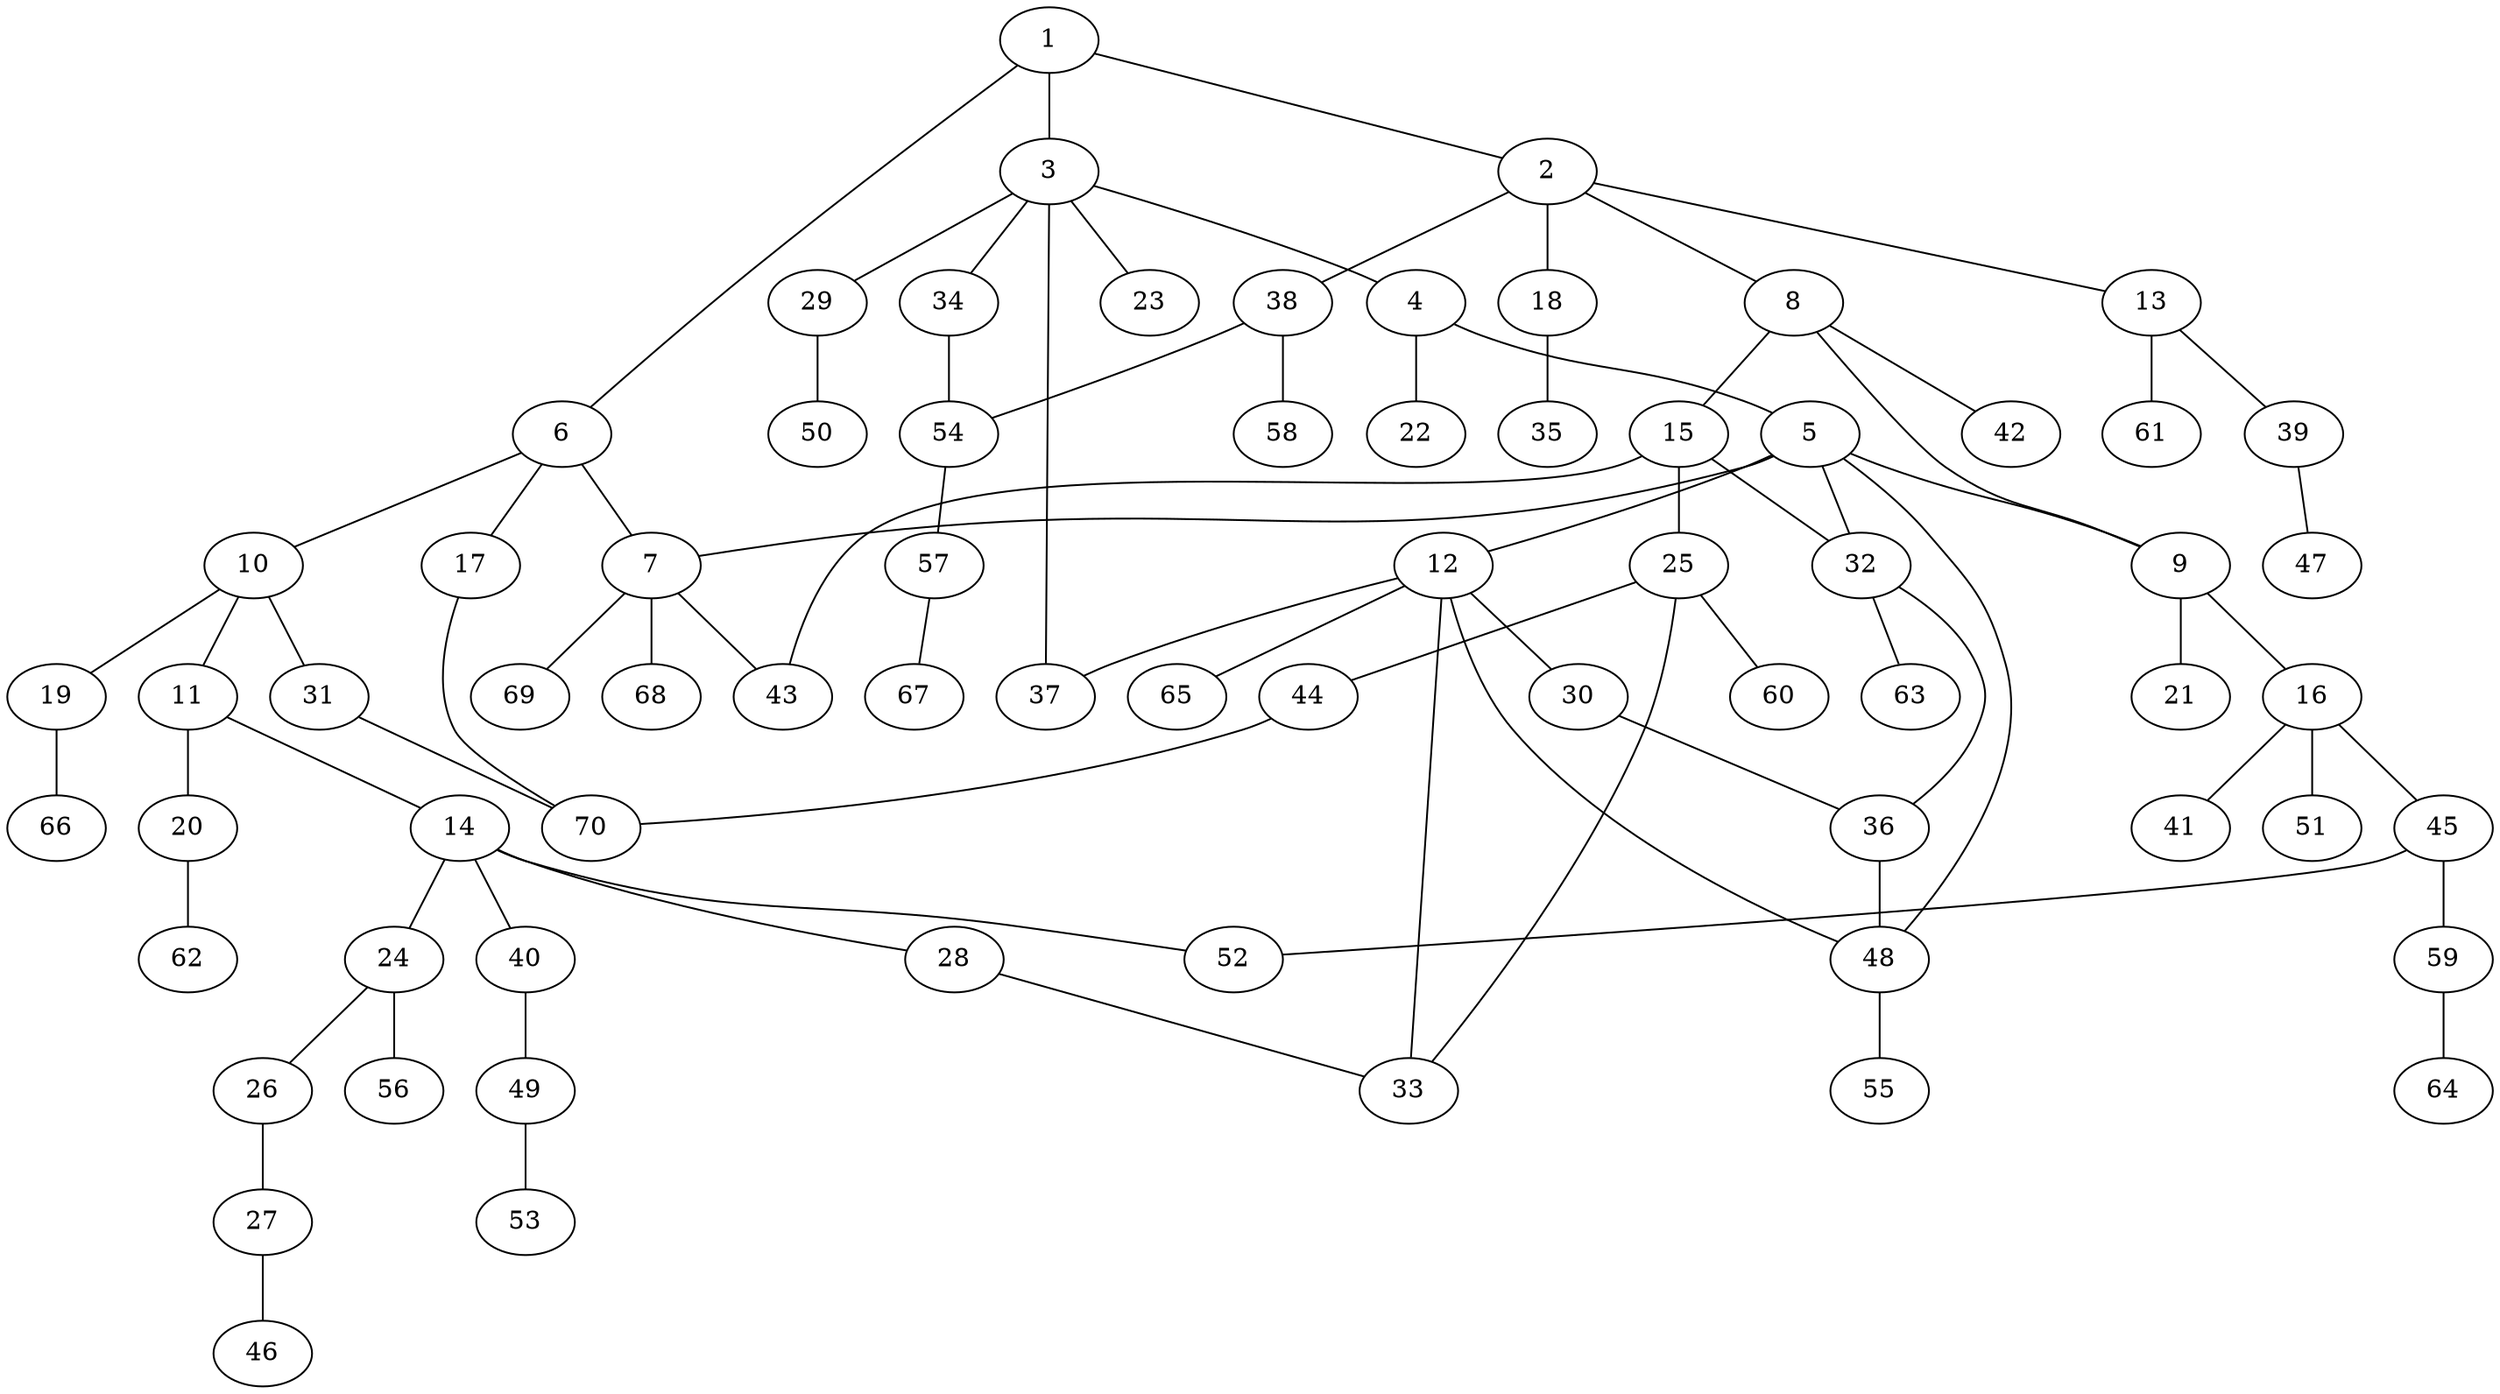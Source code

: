 graph graphname {1--2
1--3
1--6
2--8
2--13
2--18
2--38
3--4
3--23
3--29
3--34
3--37
4--5
4--22
5--7
5--9
5--12
5--32
5--48
6--7
6--10
6--17
7--43
7--68
7--69
8--9
8--15
8--42
9--16
9--21
10--11
10--19
10--31
11--14
11--20
12--30
12--33
12--37
12--48
12--65
13--39
13--61
14--24
14--28
14--40
14--52
15--25
15--32
15--43
16--41
16--45
16--51
17--70
18--35
19--66
20--62
24--26
24--56
25--33
25--44
25--60
26--27
27--46
28--33
29--50
30--36
31--70
32--36
32--63
34--54
36--48
38--54
38--58
39--47
40--49
44--70
45--52
45--59
48--55
49--53
54--57
57--67
59--64
}